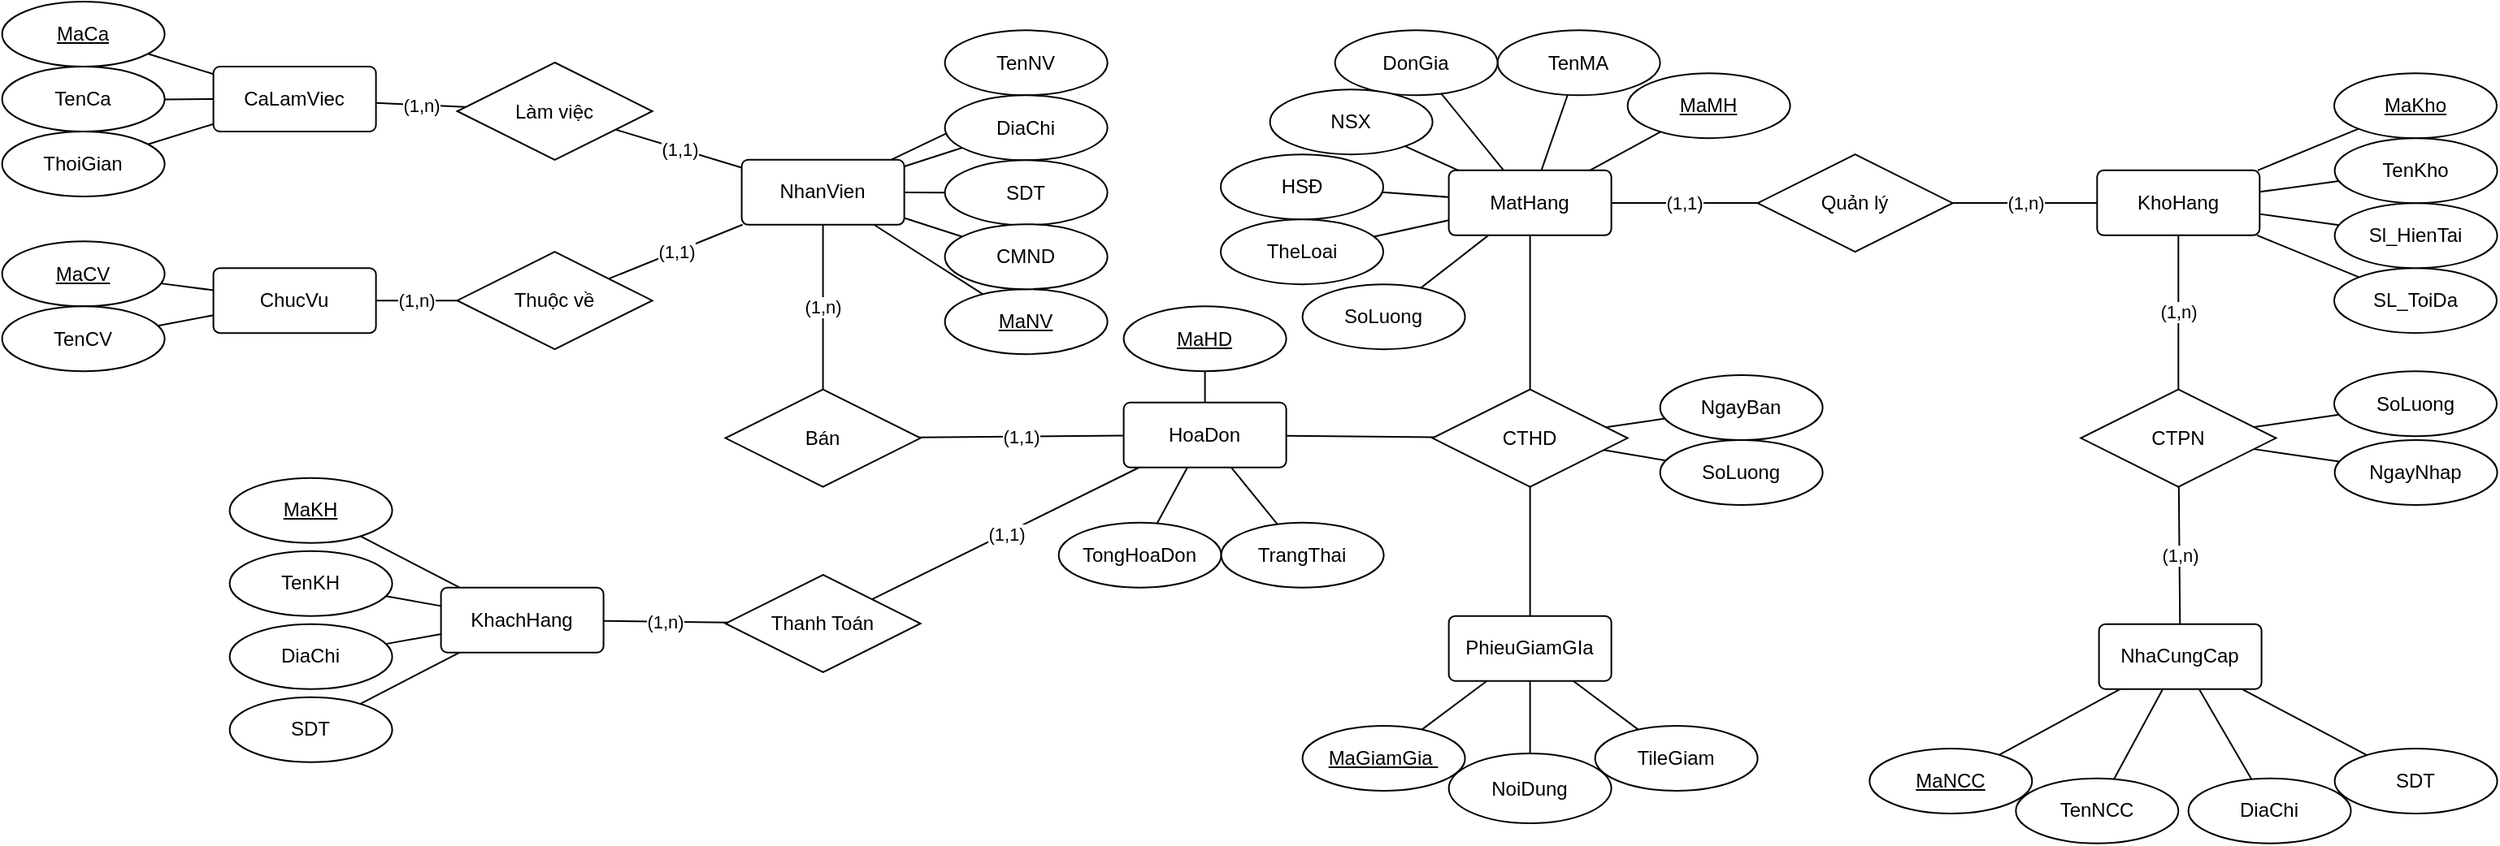 <mxfile version="16.5.1" type="device"><diagram id="6a1bHGBGVH5mavBtbU1z" name="Page-1"><mxGraphModel dx="1943" dy="-375" grid="1" gridSize="10" guides="1" tooltips="1" connect="1" arrows="1" fold="1" page="1" pageScale="1" pageWidth="850" pageHeight="1100" math="0" shadow="0"><root><mxCell id="0"/><mxCell id="1" parent="0"/><mxCell id="poZt6NunCKHWM1fJ1-xE-1" value="(1,n)" style="rounded=0;orthogonalLoop=1;jettySize=auto;html=1;endArrow=none;endFill=0;" parent="1" source="poZt6NunCKHWM1fJ1-xE-3" target="poZt6NunCKHWM1fJ1-xE-11" edge="1"><mxGeometry relative="1" as="geometry"/></mxCell><mxCell id="poZt6NunCKHWM1fJ1-xE-2" value="(1,1)" style="edgeStyle=none;rounded=0;orthogonalLoop=1;jettySize=auto;html=1;endArrow=none;endFill=0;" parent="1" source="poZt6NunCKHWM1fJ1-xE-3" target="poZt6NunCKHWM1fJ1-xE-21" edge="1"><mxGeometry relative="1" as="geometry"/></mxCell><mxCell id="poZt6NunCKHWM1fJ1-xE-3" value="NhanVien" style="rounded=1;arcSize=10;whiteSpace=wrap;html=1;align=center;" parent="1" vertex="1"><mxGeometry x="130.3" y="1507.39" width="100" height="40" as="geometry"/></mxCell><mxCell id="poZt6NunCKHWM1fJ1-xE-4" value="(1,n)" style="edgeStyle=none;rounded=0;orthogonalLoop=1;jettySize=auto;html=1;endArrow=none;endFill=0;" parent="1" source="poZt6NunCKHWM1fJ1-xE-5" target="poZt6NunCKHWM1fJ1-xE-7" edge="1"><mxGeometry relative="1" as="geometry"><mxPoint x="-42.201" y="1579.999" as="targetPoint"/></mxGeometry></mxCell><mxCell id="poZt6NunCKHWM1fJ1-xE-5" value="ChucVu" style="rounded=1;arcSize=10;whiteSpace=wrap;html=1;align=center;" parent="1" vertex="1"><mxGeometry x="-194.7" y="1574.07" width="100" height="40" as="geometry"/></mxCell><mxCell id="poZt6NunCKHWM1fJ1-xE-6" value="(1,1)" style="edgeStyle=none;rounded=0;orthogonalLoop=1;jettySize=auto;html=1;endArrow=none;endFill=0;" parent="1" source="poZt6NunCKHWM1fJ1-xE-7" target="poZt6NunCKHWM1fJ1-xE-3" edge="1"><mxGeometry relative="1" as="geometry"/></mxCell><mxCell id="poZt6NunCKHWM1fJ1-xE-7" value="Thuộc về" style="shape=rhombus;perimeter=rhombusPerimeter;whiteSpace=wrap;html=1;align=center;" parent="1" vertex="1"><mxGeometry x="-44.7" y="1564.07" width="120" height="60" as="geometry"/></mxCell><mxCell id="poZt6NunCKHWM1fJ1-xE-8" style="edgeStyle=none;rounded=0;orthogonalLoop=1;jettySize=auto;html=1;endArrow=none;endFill=0;" parent="1" source="poZt6NunCKHWM1fJ1-xE-9" target="poZt6NunCKHWM1fJ1-xE-18" edge="1"><mxGeometry relative="1" as="geometry"><mxPoint x="556.039" y="1664.071" as="targetPoint"/></mxGeometry></mxCell><mxCell id="poZt6NunCKHWM1fJ1-xE-9" value="HoaDon" style="rounded=1;arcSize=10;whiteSpace=wrap;html=1;align=center;" parent="1" vertex="1"><mxGeometry x="365.3" y="1656.88" width="100" height="40" as="geometry"/></mxCell><mxCell id="poZt6NunCKHWM1fJ1-xE-10" value="(1,1)" style="edgeStyle=none;rounded=0;orthogonalLoop=1;jettySize=auto;html=1;endArrow=none;endFill=0;" parent="1" source="poZt6NunCKHWM1fJ1-xE-11" target="poZt6NunCKHWM1fJ1-xE-9" edge="1"><mxGeometry relative="1" as="geometry"/></mxCell><mxCell id="poZt6NunCKHWM1fJ1-xE-11" value="Bán" style="shape=rhombus;perimeter=rhombusPerimeter;whiteSpace=wrap;html=1;align=center;" parent="1" vertex="1"><mxGeometry x="120.3" y="1648.8" width="120" height="60" as="geometry"/></mxCell><mxCell id="poZt6NunCKHWM1fJ1-xE-12" value="(1,1)" style="edgeStyle=none;rounded=0;orthogonalLoop=1;jettySize=auto;html=1;endArrow=none;endFill=0;" parent="1" source="poZt6NunCKHWM1fJ1-xE-13" target="poZt6NunCKHWM1fJ1-xE-9" edge="1"><mxGeometry relative="1" as="geometry"><mxPoint x="320.3" y="2010" as="sourcePoint"/></mxGeometry></mxCell><mxCell id="poZt6NunCKHWM1fJ1-xE-13" value="Thanh Toán" style="shape=rhombus;perimeter=rhombusPerimeter;whiteSpace=wrap;html=1;align=center;" parent="1" vertex="1"><mxGeometry x="120.3" y="1763" width="120" height="60" as="geometry"/></mxCell><mxCell id="poZt6NunCKHWM1fJ1-xE-14" value="(1,n)" style="edgeStyle=none;rounded=0;orthogonalLoop=1;jettySize=auto;html=1;endArrow=none;endFill=0;" parent="1" source="poZt6NunCKHWM1fJ1-xE-15" target="poZt6NunCKHWM1fJ1-xE-13" edge="1"><mxGeometry relative="1" as="geometry"/></mxCell><mxCell id="poZt6NunCKHWM1fJ1-xE-15" value="KhachHang" style="rounded=1;arcSize=10;whiteSpace=wrap;html=1;align=center;" parent="1" vertex="1"><mxGeometry x="-54.7" y="1770.84" width="100" height="40" as="geometry"/></mxCell><mxCell id="poZt6NunCKHWM1fJ1-xE-81" value="(1,1)" style="edgeStyle=none;rounded=0;orthogonalLoop=1;jettySize=auto;html=1;endArrow=none;endFill=0;" parent="1" source="poZt6NunCKHWM1fJ1-xE-16" target="poZt6NunCKHWM1fJ1-xE-80" edge="1"><mxGeometry relative="1" as="geometry"/></mxCell><mxCell id="oUSbuCB0phgjA0-NiOxv-2" style="rounded=0;orthogonalLoop=1;jettySize=auto;html=1;endArrow=none;endFill=0;" parent="1" source="poZt6NunCKHWM1fJ1-xE-16" target="oUSbuCB0phgjA0-NiOxv-1" edge="1"><mxGeometry relative="1" as="geometry"/></mxCell><mxCell id="poZt6NunCKHWM1fJ1-xE-16" value="MatHang" style="rounded=1;arcSize=10;whiteSpace=wrap;html=1;align=center;" parent="1" vertex="1"><mxGeometry x="565.3" y="1513.92" width="100" height="40" as="geometry"/></mxCell><mxCell id="poZt6NunCKHWM1fJ1-xE-17" style="edgeStyle=none;rounded=0;orthogonalLoop=1;jettySize=auto;html=1;endArrow=none;endFill=0;" parent="1" source="poZt6NunCKHWM1fJ1-xE-18" target="poZt6NunCKHWM1fJ1-xE-16" edge="1"><mxGeometry relative="1" as="geometry"/></mxCell><mxCell id="poZt6NunCKHWM1fJ1-xE-18" value="CTHD" style="shape=rhombus;perimeter=rhombusPerimeter;whiteSpace=wrap;html=1;align=center;" parent="1" vertex="1"><mxGeometry x="555.3" y="1648.8" width="120" height="60" as="geometry"/></mxCell><mxCell id="poZt6NunCKHWM1fJ1-xE-19" value="CaLamViec" style="rounded=1;arcSize=10;whiteSpace=wrap;html=1;align=center;" parent="1" vertex="1"><mxGeometry x="-194.7" y="1450" width="100" height="40" as="geometry"/></mxCell><mxCell id="poZt6NunCKHWM1fJ1-xE-20" value="(1,n)" style="edgeStyle=none;rounded=0;orthogonalLoop=1;jettySize=auto;html=1;endArrow=none;endFill=0;" parent="1" source="poZt6NunCKHWM1fJ1-xE-21" target="poZt6NunCKHWM1fJ1-xE-19" edge="1"><mxGeometry relative="1" as="geometry"/></mxCell><mxCell id="poZt6NunCKHWM1fJ1-xE-21" value="Làm việc" style="shape=rhombus;perimeter=rhombusPerimeter;whiteSpace=wrap;html=1;align=center;" parent="1" vertex="1"><mxGeometry x="-44.7" y="1447.5" width="120" height="60" as="geometry"/></mxCell><mxCell id="poZt6NunCKHWM1fJ1-xE-22" style="edgeStyle=none;rounded=0;orthogonalLoop=1;jettySize=auto;html=1;endArrow=none;endFill=0;" parent="1" source="poZt6NunCKHWM1fJ1-xE-23" target="poZt6NunCKHWM1fJ1-xE-5" edge="1"><mxGeometry relative="1" as="geometry"/></mxCell><mxCell id="poZt6NunCKHWM1fJ1-xE-23" value="MaCV" style="ellipse;whiteSpace=wrap;html=1;align=center;fontStyle=4" parent="1" vertex="1"><mxGeometry x="-324.7" y="1557.6" width="100" height="40" as="geometry"/></mxCell><mxCell id="poZt6NunCKHWM1fJ1-xE-24" style="edgeStyle=none;rounded=0;orthogonalLoop=1;jettySize=auto;html=1;endArrow=none;endFill=0;" parent="1" source="poZt6NunCKHWM1fJ1-xE-25" target="poZt6NunCKHWM1fJ1-xE-5" edge="1"><mxGeometry relative="1" as="geometry"><mxPoint x="-154.114" y="1602.341" as="sourcePoint"/></mxGeometry></mxCell><mxCell id="poZt6NunCKHWM1fJ1-xE-25" value="TenCV" style="ellipse;whiteSpace=wrap;html=1;align=center;" parent="1" vertex="1"><mxGeometry x="-324.7" y="1597.6" width="100" height="40" as="geometry"/></mxCell><mxCell id="poZt6NunCKHWM1fJ1-xE-26" style="edgeStyle=none;rounded=0;orthogonalLoop=1;jettySize=auto;html=1;endArrow=none;endFill=0;" parent="1" source="poZt6NunCKHWM1fJ1-xE-27" target="poZt6NunCKHWM1fJ1-xE-19" edge="1"><mxGeometry relative="1" as="geometry"/></mxCell><mxCell id="poZt6NunCKHWM1fJ1-xE-27" value="ThoiGian" style="ellipse;whiteSpace=wrap;html=1;align=center;" parent="1" vertex="1"><mxGeometry x="-324.7" y="1490" width="100" height="40" as="geometry"/></mxCell><mxCell id="poZt6NunCKHWM1fJ1-xE-28" style="edgeStyle=none;rounded=0;orthogonalLoop=1;jettySize=auto;html=1;endArrow=none;endFill=0;" parent="1" source="poZt6NunCKHWM1fJ1-xE-29" target="poZt6NunCKHWM1fJ1-xE-19" edge="1"><mxGeometry relative="1" as="geometry"/></mxCell><mxCell id="poZt6NunCKHWM1fJ1-xE-29" value="TenCa" style="ellipse;whiteSpace=wrap;html=1;align=center;" parent="1" vertex="1"><mxGeometry x="-324.7" y="1450" width="100" height="40" as="geometry"/></mxCell><mxCell id="poZt6NunCKHWM1fJ1-xE-30" style="edgeStyle=none;rounded=0;orthogonalLoop=1;jettySize=auto;html=1;exitX=0.5;exitY=1;exitDx=0;exitDy=0;endArrow=none;endFill=0;" parent="1" source="poZt6NunCKHWM1fJ1-xE-31" target="poZt6NunCKHWM1fJ1-xE-3" edge="1"><mxGeometry relative="1" as="geometry"><mxPoint x="250.96" y="1355.91" as="targetPoint"/></mxGeometry></mxCell><mxCell id="poZt6NunCKHWM1fJ1-xE-31" value="TenNV" style="ellipse;whiteSpace=wrap;html=1;align=center;" parent="1" vertex="1"><mxGeometry x="255.3" y="1427.68" width="100" height="40" as="geometry"/></mxCell><mxCell id="poZt6NunCKHWM1fJ1-xE-32" style="edgeStyle=none;rounded=0;orthogonalLoop=1;jettySize=auto;html=1;endArrow=none;endFill=0;" parent="1" source="poZt6NunCKHWM1fJ1-xE-33" target="poZt6NunCKHWM1fJ1-xE-3" edge="1"><mxGeometry relative="1" as="geometry"/></mxCell><mxCell id="poZt6NunCKHWM1fJ1-xE-33" value="MaNV" style="ellipse;whiteSpace=wrap;html=1;align=center;fontStyle=4" parent="1" vertex="1"><mxGeometry x="255.3" y="1587.1" width="100" height="40" as="geometry"/></mxCell><mxCell id="poZt6NunCKHWM1fJ1-xE-34" style="edgeStyle=none;rounded=0;orthogonalLoop=1;jettySize=auto;html=1;endArrow=none;endFill=0;" parent="1" source="poZt6NunCKHWM1fJ1-xE-35" target="poZt6NunCKHWM1fJ1-xE-3" edge="1"><mxGeometry relative="1" as="geometry"/></mxCell><mxCell id="poZt6NunCKHWM1fJ1-xE-35" value="DiaChi&lt;span style=&quot;color: rgba(0 , 0 , 0 , 0) ; font-family: monospace ; font-size: 0px&quot;&gt;%3CmxGraphModel%3E%3Croot%3E%3CmxCell%20id%3D%220%22%2F%3E%3CmxCell%20id%3D%221%22%20parent%3D%220%22%2F%3E%3CmxCell%20id%3D%222%22%20value%3D%22MaNV%22%20style%3D%22ellipse%3BwhiteSpace%3Dwrap%3Bhtml%3D1%3Balign%3Dcenter%3B%22%20vertex%3D%221%22%20parent%3D%221%22%3E%3CmxGeometry%20x%3D%22-270%22%20y%3D%22290%22%20width%3D%22100%22%20height%3D%2240%22%20as%3D%22geometry%22%2F%3E%3C%2FmxCell%3E%3C%2Froot%3E%3C%2FmxGraphModel%3E&lt;/span&gt;" style="ellipse;whiteSpace=wrap;html=1;align=center;" parent="1" vertex="1"><mxGeometry x="255.3" y="1467.68" width="100" height="40" as="geometry"/></mxCell><mxCell id="poZt6NunCKHWM1fJ1-xE-36" style="edgeStyle=none;rounded=0;orthogonalLoop=1;jettySize=auto;html=1;endArrow=none;endFill=0;" parent="1" source="poZt6NunCKHWM1fJ1-xE-37" target="poZt6NunCKHWM1fJ1-xE-3" edge="1"><mxGeometry relative="1" as="geometry"/></mxCell><mxCell id="poZt6NunCKHWM1fJ1-xE-37" value="SDT" style="ellipse;whiteSpace=wrap;html=1;align=center;" parent="1" vertex="1"><mxGeometry x="255.3" y="1507.68" width="100" height="40" as="geometry"/></mxCell><mxCell id="poZt6NunCKHWM1fJ1-xE-38" style="edgeStyle=none;rounded=0;orthogonalLoop=1;jettySize=auto;html=1;endArrow=none;endFill=0;" parent="1" source="poZt6NunCKHWM1fJ1-xE-39" target="poZt6NunCKHWM1fJ1-xE-15" edge="1"><mxGeometry relative="1" as="geometry"/></mxCell><mxCell id="poZt6NunCKHWM1fJ1-xE-39" value="MaKH" style="ellipse;whiteSpace=wrap;html=1;align=center;fontStyle=4" parent="1" vertex="1"><mxGeometry x="-184.7" y="1703.34" width="100" height="40" as="geometry"/></mxCell><mxCell id="poZt6NunCKHWM1fJ1-xE-40" style="edgeStyle=none;rounded=0;orthogonalLoop=1;jettySize=auto;html=1;endArrow=none;endFill=0;" parent="1" source="poZt6NunCKHWM1fJ1-xE-41" target="poZt6NunCKHWM1fJ1-xE-15" edge="1"><mxGeometry relative="1" as="geometry"/></mxCell><mxCell id="poZt6NunCKHWM1fJ1-xE-41" value="TenKH" style="ellipse;whiteSpace=wrap;html=1;align=center;" parent="1" vertex="1"><mxGeometry x="-184.7" y="1748.34" width="100" height="40" as="geometry"/></mxCell><mxCell id="poZt6NunCKHWM1fJ1-xE-42" style="edgeStyle=none;rounded=0;orthogonalLoop=1;jettySize=auto;html=1;endArrow=none;endFill=0;" parent="1" source="poZt6NunCKHWM1fJ1-xE-43" target="poZt6NunCKHWM1fJ1-xE-15" edge="1"><mxGeometry relative="1" as="geometry"/></mxCell><mxCell id="poZt6NunCKHWM1fJ1-xE-43" value="DiaChi&lt;span style=&quot;color: rgba(0 , 0 , 0 , 0) ; font-family: monospace ; font-size: 0px&quot;&gt;%3CmxGraphModel%3E%3Croot%3E%3CmxCell%20id%3D%220%22%2F%3E%3CmxCell%20id%3D%221%22%20parent%3D%220%22%2F%3E%3CmxCell%20id%3D%222%22%20value%3D%22MaNV%22%20style%3D%22ellipse%3BwhiteSpace%3Dwrap%3Bhtml%3D1%3Balign%3Dcenter%3B%22%20vertex%3D%221%22%20parent%3D%221%22%3E%3CmxGeometry%20x%3D%22-270%22%20y%3D%22290%22%20width%3D%22100%22%20height%3D%2240%22%20as%3D%22geometry%22%2F%3E%3C%2FmxCell%3E%3C%2Froot%3E%3C%2FmxGraphModel%3E&lt;/span&gt;" style="ellipse;whiteSpace=wrap;html=1;align=center;" parent="1" vertex="1"><mxGeometry x="-184.7" y="1793.34" width="100" height="40" as="geometry"/></mxCell><mxCell id="poZt6NunCKHWM1fJ1-xE-44" style="edgeStyle=none;rounded=0;orthogonalLoop=1;jettySize=auto;html=1;endArrow=none;endFill=0;" parent="1" source="poZt6NunCKHWM1fJ1-xE-45" target="poZt6NunCKHWM1fJ1-xE-15" edge="1"><mxGeometry relative="1" as="geometry"/></mxCell><mxCell id="poZt6NunCKHWM1fJ1-xE-45" value="SDT" style="ellipse;whiteSpace=wrap;html=1;align=center;" parent="1" vertex="1"><mxGeometry x="-184.7" y="1838.34" width="100" height="40" as="geometry"/></mxCell><mxCell id="poZt6NunCKHWM1fJ1-xE-46" style="edgeStyle=none;rounded=0;orthogonalLoop=1;jettySize=auto;html=1;endArrow=none;endFill=0;" parent="1" source="poZt6NunCKHWM1fJ1-xE-47" target="poZt6NunCKHWM1fJ1-xE-18" edge="1"><mxGeometry relative="1" as="geometry"/></mxCell><mxCell id="poZt6NunCKHWM1fJ1-xE-47" value="SoLuong" style="ellipse;whiteSpace=wrap;html=1;align=center;" parent="1" vertex="1"><mxGeometry x="695.3" y="1680" width="100" height="40" as="geometry"/></mxCell><mxCell id="poZt6NunCKHWM1fJ1-xE-48" style="edgeStyle=none;rounded=0;orthogonalLoop=1;jettySize=auto;html=1;endArrow=none;endFill=0;" parent="1" source="poZt6NunCKHWM1fJ1-xE-49" target="poZt6NunCKHWM1fJ1-xE-18" edge="1"><mxGeometry relative="1" as="geometry"/></mxCell><mxCell id="poZt6NunCKHWM1fJ1-xE-49" value="NgayBan" style="ellipse;whiteSpace=wrap;html=1;align=center;" parent="1" vertex="1"><mxGeometry x="695.3" y="1640.0" width="100" height="40" as="geometry"/></mxCell><mxCell id="poZt6NunCKHWM1fJ1-xE-50" style="edgeStyle=none;rounded=0;orthogonalLoop=1;jettySize=auto;html=1;endArrow=none;endFill=0;" parent="1" source="poZt6NunCKHWM1fJ1-xE-51" target="poZt6NunCKHWM1fJ1-xE-16" edge="1"><mxGeometry relative="1" as="geometry"><mxPoint x="504.154" y="1385.767" as="sourcePoint"/></mxGeometry></mxCell><mxCell id="poZt6NunCKHWM1fJ1-xE-51" value="MaMH" style="ellipse;whiteSpace=wrap;html=1;align=center;fontStyle=4" parent="1" vertex="1"><mxGeometry x="675.3" y="1454.07" width="100" height="40" as="geometry"/></mxCell><mxCell id="poZt6NunCKHWM1fJ1-xE-52" style="edgeStyle=none;rounded=0;orthogonalLoop=1;jettySize=auto;html=1;endArrow=none;endFill=0;" parent="1" source="poZt6NunCKHWM1fJ1-xE-53" target="poZt6NunCKHWM1fJ1-xE-16" edge="1"><mxGeometry relative="1" as="geometry"><mxPoint x="554.15" y="1600.327" as="sourcePoint"/></mxGeometry></mxCell><mxCell id="poZt6NunCKHWM1fJ1-xE-53" value="TenMA" style="ellipse;whiteSpace=wrap;html=1;align=center;" parent="1" vertex="1"><mxGeometry x="595.3" y="1427.68" width="100" height="40" as="geometry"/></mxCell><mxCell id="poZt6NunCKHWM1fJ1-xE-54" style="edgeStyle=none;rounded=0;orthogonalLoop=1;jettySize=auto;html=1;endArrow=none;endFill=0;" parent="1" source="poZt6NunCKHWM1fJ1-xE-70" target="poZt6NunCKHWM1fJ1-xE-9" edge="1"><mxGeometry relative="1" as="geometry"><mxPoint x="447.95" y="1625.637" as="sourcePoint"/></mxGeometry></mxCell><mxCell id="poZt6NunCKHWM1fJ1-xE-55" style="edgeStyle=none;rounded=0;orthogonalLoop=1;jettySize=auto;html=1;endArrow=none;endFill=0;" parent="1" source="poZt6NunCKHWM1fJ1-xE-56" target="poZt6NunCKHWM1fJ1-xE-16" edge="1"><mxGeometry relative="1" as="geometry"><mxPoint x="641.016" y="1500.131" as="sourcePoint"/></mxGeometry></mxCell><mxCell id="poZt6NunCKHWM1fJ1-xE-56" value="DonGia" style="ellipse;whiteSpace=wrap;html=1;align=center;" parent="1" vertex="1"><mxGeometry x="495.3" y="1427.68" width="100" height="40" as="geometry"/></mxCell><mxCell id="poZt6NunCKHWM1fJ1-xE-57" style="edgeStyle=none;rounded=0;orthogonalLoop=1;jettySize=auto;html=1;endArrow=none;endFill=0;" parent="1" source="poZt6NunCKHWM1fJ1-xE-58" target="poZt6NunCKHWM1fJ1-xE-3" edge="1"><mxGeometry relative="1" as="geometry"><mxPoint x="291.277" y="1347.531" as="sourcePoint"/></mxGeometry></mxCell><mxCell id="poZt6NunCKHWM1fJ1-xE-58" value="CMND" style="ellipse;whiteSpace=wrap;html=1;align=center;" parent="1" vertex="1"><mxGeometry x="255.3" y="1547.1" width="100" height="40" as="geometry"/></mxCell><mxCell id="poZt6NunCKHWM1fJ1-xE-59" style="rounded=0;orthogonalLoop=1;jettySize=auto;html=1;endArrow=none;endFill=0;" parent="1" source="poZt6NunCKHWM1fJ1-xE-60" target="poZt6NunCKHWM1fJ1-xE-19" edge="1"><mxGeometry relative="1" as="geometry"/></mxCell><mxCell id="poZt6NunCKHWM1fJ1-xE-60" value="MaCa" style="ellipse;whiteSpace=wrap;html=1;align=center;fontStyle=4" parent="1" vertex="1"><mxGeometry x="-324.7" y="1410" width="100" height="40" as="geometry"/></mxCell><mxCell id="poZt6NunCKHWM1fJ1-xE-62" style="edgeStyle=none;rounded=0;orthogonalLoop=1;jettySize=auto;html=1;endArrow=none;endFill=0;" parent="1" source="poZt6NunCKHWM1fJ1-xE-63" target="poZt6NunCKHWM1fJ1-xE-18" edge="1"><mxGeometry relative="1" as="geometry"/></mxCell><mxCell id="poZt6NunCKHWM1fJ1-xE-63" value="PhieuGiamGIa" style="rounded=1;arcSize=10;whiteSpace=wrap;html=1;align=center;" parent="1" vertex="1"><mxGeometry x="565.3" y="1788.34" width="100" height="40" as="geometry"/></mxCell><mxCell id="poZt6NunCKHWM1fJ1-xE-64" style="edgeStyle=none;rounded=0;orthogonalLoop=1;jettySize=auto;html=1;endArrow=none;endFill=0;" parent="1" source="poZt6NunCKHWM1fJ1-xE-65" target="poZt6NunCKHWM1fJ1-xE-63" edge="1"><mxGeometry relative="1" as="geometry"><mxPoint x="695.3" y="1790.158" as="targetPoint"/></mxGeometry></mxCell><mxCell id="poZt6NunCKHWM1fJ1-xE-65" value="MaGiamGia&amp;nbsp;" style="ellipse;whiteSpace=wrap;html=1;align=center;fontStyle=4" parent="1" vertex="1"><mxGeometry x="475.3" y="1856" width="100" height="40" as="geometry"/></mxCell><mxCell id="poZt6NunCKHWM1fJ1-xE-66" style="edgeStyle=none;rounded=0;orthogonalLoop=1;jettySize=auto;html=1;endArrow=none;endFill=0;" parent="1" source="poZt6NunCKHWM1fJ1-xE-67" target="poZt6NunCKHWM1fJ1-xE-63" edge="1"><mxGeometry relative="1" as="geometry"><mxPoint x="695.3" y="1808.34" as="targetPoint"/></mxGeometry></mxCell><mxCell id="poZt6NunCKHWM1fJ1-xE-67" value="NoiDung" style="ellipse;whiteSpace=wrap;html=1;align=center;" parent="1" vertex="1"><mxGeometry x="565.3" y="1873" width="100" height="43" as="geometry"/></mxCell><mxCell id="poZt6NunCKHWM1fJ1-xE-68" style="edgeStyle=none;rounded=0;orthogonalLoop=1;jettySize=auto;html=1;endArrow=none;endFill=0;" parent="1" source="poZt6NunCKHWM1fJ1-xE-69" target="poZt6NunCKHWM1fJ1-xE-63" edge="1"><mxGeometry relative="1" as="geometry"><mxPoint x="695.3" y="1827.204" as="targetPoint"/></mxGeometry></mxCell><mxCell id="poZt6NunCKHWM1fJ1-xE-69" value="TileGiam" style="ellipse;whiteSpace=wrap;html=1;align=center;" parent="1" vertex="1"><mxGeometry x="655.3" y="1856" width="100" height="40" as="geometry"/></mxCell><mxCell id="poZt6NunCKHWM1fJ1-xE-70" value="MaHD" style="ellipse;whiteSpace=wrap;html=1;align=center;fontStyle=4" parent="1" vertex="1"><mxGeometry x="365.3" y="1597.6" width="100" height="40" as="geometry"/></mxCell><mxCell id="poZt6NunCKHWM1fJ1-xE-71" style="rounded=0;orthogonalLoop=1;jettySize=auto;html=1;endArrow=none;endFill=0;" parent="1" source="poZt6NunCKHWM1fJ1-xE-72" target="poZt6NunCKHWM1fJ1-xE-9" edge="1"><mxGeometry relative="1" as="geometry"/></mxCell><mxCell id="poZt6NunCKHWM1fJ1-xE-72" value="TongHoaDon" style="ellipse;whiteSpace=wrap;html=1;align=center;" parent="1" vertex="1"><mxGeometry x="325.3" y="1730.84" width="100" height="40" as="geometry"/></mxCell><mxCell id="poZt6NunCKHWM1fJ1-xE-73" style="edgeStyle=none;rounded=0;orthogonalLoop=1;jettySize=auto;html=1;endArrow=none;endFill=0;" parent="1" source="poZt6NunCKHWM1fJ1-xE-74" target="poZt6NunCKHWM1fJ1-xE-9" edge="1"><mxGeometry relative="1" as="geometry"/></mxCell><mxCell id="poZt6NunCKHWM1fJ1-xE-74" value="TrangThai" style="ellipse;whiteSpace=wrap;html=1;align=center;" parent="1" vertex="1"><mxGeometry x="425.3" y="1730.84" width="100" height="40" as="geometry"/></mxCell><mxCell id="poZt6NunCKHWM1fJ1-xE-78" style="edgeStyle=none;rounded=0;orthogonalLoop=1;jettySize=auto;html=1;endArrow=none;endFill=0;" parent="1" source="poZt6NunCKHWM1fJ1-xE-75" target="poZt6NunCKHWM1fJ1-xE-16" edge="1"><mxGeometry relative="1" as="geometry"/></mxCell><mxCell id="poZt6NunCKHWM1fJ1-xE-75" value="HSĐ" style="ellipse;whiteSpace=wrap;html=1;align=center;" parent="1" vertex="1"><mxGeometry x="425" y="1504.07" width="100" height="40" as="geometry"/></mxCell><mxCell id="poZt6NunCKHWM1fJ1-xE-77" style="rounded=0;orthogonalLoop=1;jettySize=auto;html=1;endArrow=none;endFill=0;" parent="1" source="poZt6NunCKHWM1fJ1-xE-76" target="poZt6NunCKHWM1fJ1-xE-16" edge="1"><mxGeometry relative="1" as="geometry"/></mxCell><mxCell id="poZt6NunCKHWM1fJ1-xE-76" value="NSX" style="ellipse;whiteSpace=wrap;html=1;align=center;" parent="1" vertex="1"><mxGeometry x="455.3" y="1464.07" width="100" height="40" as="geometry"/></mxCell><mxCell id="poZt6NunCKHWM1fJ1-xE-79" value="KhoHang" style="rounded=1;arcSize=10;whiteSpace=wrap;html=1;align=center;" parent="1" vertex="1"><mxGeometry x="964.15" y="1513.92" width="100" height="40" as="geometry"/></mxCell><mxCell id="poZt6NunCKHWM1fJ1-xE-83" value="(1,n)" style="edgeStyle=none;rounded=0;orthogonalLoop=1;jettySize=auto;html=1;endArrow=none;endFill=0;" parent="1" source="poZt6NunCKHWM1fJ1-xE-80" target="poZt6NunCKHWM1fJ1-xE-79" edge="1"><mxGeometry relative="1" as="geometry"/></mxCell><mxCell id="poZt6NunCKHWM1fJ1-xE-80" value="Quản lý" style="shape=rhombus;perimeter=rhombusPerimeter;whiteSpace=wrap;html=1;align=center;" parent="1" vertex="1"><mxGeometry x="755.3" y="1504.07" width="120" height="60" as="geometry"/></mxCell><mxCell id="poZt6NunCKHWM1fJ1-xE-94" value="(1,n)" style="edgeStyle=none;rounded=0;orthogonalLoop=1;jettySize=auto;html=1;endArrow=none;endFill=0;" parent="1" source="poZt6NunCKHWM1fJ1-xE-84" target="poZt6NunCKHWM1fJ1-xE-93" edge="1"><mxGeometry relative="1" as="geometry"/></mxCell><mxCell id="poZt6NunCKHWM1fJ1-xE-84" value="NhaCungCap" style="rounded=1;arcSize=10;whiteSpace=wrap;html=1;align=center;" parent="1" vertex="1"><mxGeometry x="965.3" y="1793.34" width="100" height="40" as="geometry"/></mxCell><mxCell id="poZt6NunCKHWM1fJ1-xE-85" style="rounded=0;orthogonalLoop=1;jettySize=auto;html=1;endArrow=none;endFill=0;" parent="1" source="poZt6NunCKHWM1fJ1-xE-86" target="poZt6NunCKHWM1fJ1-xE-84" edge="1"><mxGeometry relative="1" as="geometry"/></mxCell><mxCell id="poZt6NunCKHWM1fJ1-xE-86" value="MaNCC" style="ellipse;whiteSpace=wrap;html=1;align=center;fontStyle=4" parent="1" vertex="1"><mxGeometry x="824.15" y="1870" width="100" height="40" as="geometry"/></mxCell><mxCell id="poZt6NunCKHWM1fJ1-xE-87" style="edgeStyle=none;rounded=0;orthogonalLoop=1;jettySize=auto;html=1;endArrow=none;endFill=0;" parent="1" source="poZt6NunCKHWM1fJ1-xE-88" target="poZt6NunCKHWM1fJ1-xE-84" edge="1"><mxGeometry relative="1" as="geometry"/></mxCell><mxCell id="poZt6NunCKHWM1fJ1-xE-88" value="TenNCC" style="ellipse;whiteSpace=wrap;html=1;align=center;fontStyle=0" parent="1" vertex="1"><mxGeometry x="914.15" y="1888.34" width="100" height="40" as="geometry"/></mxCell><mxCell id="poZt6NunCKHWM1fJ1-xE-89" style="edgeStyle=none;rounded=0;orthogonalLoop=1;jettySize=auto;html=1;endArrow=none;endFill=0;" parent="1" source="poZt6NunCKHWM1fJ1-xE-90" target="poZt6NunCKHWM1fJ1-xE-84" edge="1"><mxGeometry relative="1" as="geometry"><mxPoint x="1035.3" y="1838.34" as="targetPoint"/></mxGeometry></mxCell><mxCell id="poZt6NunCKHWM1fJ1-xE-90" value="DiaChi" style="ellipse;whiteSpace=wrap;html=1;align=center;" parent="1" vertex="1"><mxGeometry x="1020.3" y="1888.34" width="100" height="40" as="geometry"/></mxCell><mxCell id="poZt6NunCKHWM1fJ1-xE-91" style="edgeStyle=none;rounded=0;orthogonalLoop=1;jettySize=auto;html=1;endArrow=none;endFill=0;" parent="1" source="poZt6NunCKHWM1fJ1-xE-92" target="poZt6NunCKHWM1fJ1-xE-84" edge="1"><mxGeometry relative="1" as="geometry"/></mxCell><mxCell id="poZt6NunCKHWM1fJ1-xE-92" value="SDT" style="ellipse;whiteSpace=wrap;html=1;align=center;" parent="1" vertex="1"><mxGeometry x="1110.3" y="1870" width="100" height="40" as="geometry"/></mxCell><mxCell id="poZt6NunCKHWM1fJ1-xE-95" value="(1,n)" style="edgeStyle=none;rounded=0;orthogonalLoop=1;jettySize=auto;html=1;endArrow=none;endFill=0;" parent="1" source="poZt6NunCKHWM1fJ1-xE-93" target="poZt6NunCKHWM1fJ1-xE-79" edge="1"><mxGeometry relative="1" as="geometry"/></mxCell><mxCell id="poZt6NunCKHWM1fJ1-xE-99" style="edgeStyle=none;rounded=0;orthogonalLoop=1;jettySize=auto;html=1;endArrow=none;endFill=0;" parent="1" source="poZt6NunCKHWM1fJ1-xE-93" target="poZt6NunCKHWM1fJ1-xE-98" edge="1"><mxGeometry relative="1" as="geometry"/></mxCell><mxCell id="poZt6NunCKHWM1fJ1-xE-100" style="edgeStyle=none;rounded=0;orthogonalLoop=1;jettySize=auto;html=1;endArrow=none;endFill=0;" parent="1" source="poZt6NunCKHWM1fJ1-xE-93" target="poZt6NunCKHWM1fJ1-xE-97" edge="1"><mxGeometry relative="1" as="geometry"/></mxCell><mxCell id="poZt6NunCKHWM1fJ1-xE-93" value="CTPN" style="shape=rhombus;perimeter=rhombusPerimeter;whiteSpace=wrap;html=1;align=center;" parent="1" vertex="1"><mxGeometry x="954.15" y="1648.8" width="120" height="60" as="geometry"/></mxCell><mxCell id="poZt6NunCKHWM1fJ1-xE-97" value="NgayNhap" style="ellipse;whiteSpace=wrap;html=1;align=center;" parent="1" vertex="1"><mxGeometry x="1110.3" y="1680" width="100" height="40" as="geometry"/></mxCell><mxCell id="poZt6NunCKHWM1fJ1-xE-98" value="SoLuong" style="ellipse;whiteSpace=wrap;html=1;align=center;" parent="1" vertex="1"><mxGeometry x="1110.0" y="1637.6" width="100" height="40" as="geometry"/></mxCell><mxCell id="poZt6NunCKHWM1fJ1-xE-109" style="edgeStyle=none;rounded=0;orthogonalLoop=1;jettySize=auto;html=1;endArrow=none;endFill=0;" parent="1" source="poZt6NunCKHWM1fJ1-xE-101" target="poZt6NunCKHWM1fJ1-xE-79" edge="1"><mxGeometry relative="1" as="geometry"/></mxCell><mxCell id="poZt6NunCKHWM1fJ1-xE-101" value="SL_ToiDa" style="ellipse;whiteSpace=wrap;html=1;align=center;" parent="1" vertex="1"><mxGeometry x="1110" y="1574.07" width="100" height="40" as="geometry"/></mxCell><mxCell id="poZt6NunCKHWM1fJ1-xE-108" style="edgeStyle=none;rounded=0;orthogonalLoop=1;jettySize=auto;html=1;endArrow=none;endFill=0;" parent="1" source="poZt6NunCKHWM1fJ1-xE-102" target="poZt6NunCKHWM1fJ1-xE-79" edge="1"><mxGeometry relative="1" as="geometry"/></mxCell><mxCell id="poZt6NunCKHWM1fJ1-xE-102" value="MaKho" style="ellipse;whiteSpace=wrap;html=1;align=center;fontStyle=4" parent="1" vertex="1"><mxGeometry x="1110.0" y="1454.07" width="100" height="40" as="geometry"/></mxCell><mxCell id="poZt6NunCKHWM1fJ1-xE-106" style="edgeStyle=none;rounded=0;orthogonalLoop=1;jettySize=auto;html=1;endArrow=none;endFill=0;" parent="1" source="poZt6NunCKHWM1fJ1-xE-103" target="poZt6NunCKHWM1fJ1-xE-79" edge="1"><mxGeometry relative="1" as="geometry"/></mxCell><mxCell id="poZt6NunCKHWM1fJ1-xE-103" value="TenKho" style="ellipse;whiteSpace=wrap;html=1;align=center;" parent="1" vertex="1"><mxGeometry x="1110.3" y="1494.07" width="100" height="40" as="geometry"/></mxCell><mxCell id="poZt6NunCKHWM1fJ1-xE-107" style="edgeStyle=none;rounded=0;orthogonalLoop=1;jettySize=auto;html=1;endArrow=none;endFill=0;" parent="1" source="poZt6NunCKHWM1fJ1-xE-105" target="poZt6NunCKHWM1fJ1-xE-79" edge="1"><mxGeometry relative="1" as="geometry"/></mxCell><mxCell id="poZt6NunCKHWM1fJ1-xE-105" value="Sl_HienTai" style="ellipse;whiteSpace=wrap;html=1;align=center;" parent="1" vertex="1"><mxGeometry x="1110.3" y="1534.07" width="100" height="40" as="geometry"/></mxCell><mxCell id="poZt6NunCKHWM1fJ1-xE-111" style="edgeStyle=none;rounded=0;orthogonalLoop=1;jettySize=auto;html=1;endArrow=none;endFill=0;" parent="1" source="poZt6NunCKHWM1fJ1-xE-110" target="poZt6NunCKHWM1fJ1-xE-16" edge="1"><mxGeometry relative="1" as="geometry"/></mxCell><mxCell id="poZt6NunCKHWM1fJ1-xE-110" value="TheLoai" style="ellipse;whiteSpace=wrap;html=1;align=center;" parent="1" vertex="1"><mxGeometry x="425" y="1544.07" width="100" height="40" as="geometry"/></mxCell><mxCell id="oUSbuCB0phgjA0-NiOxv-1" value="SoLuong" style="ellipse;whiteSpace=wrap;html=1;align=center;" parent="1" vertex="1"><mxGeometry x="475.3" y="1584.07" width="100" height="40" as="geometry"/></mxCell></root></mxGraphModel></diagram></mxfile>